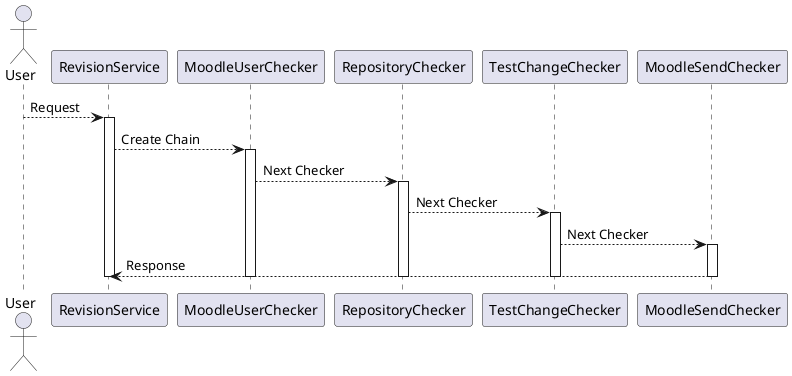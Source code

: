 @startuml

actor User
User --> RevisionService : Request
activate RevisionService
RevisionService --> MoodleUserChecker : Create Chain
activate MoodleUserChecker
MoodleUserChecker --> RepositoryChecker : Next Checker
activate RepositoryChecker
RepositoryChecker --> TestChangeChecker : Next Checker
activate TestChangeChecker
TestChangeChecker --> MoodleSendChecker : Next Checker
activate MoodleSendChecker
MoodleSendChecker --> RevisionService : Response
deactivate 
deactivate 
deactivate
deactivate
deactivate
@enduml
